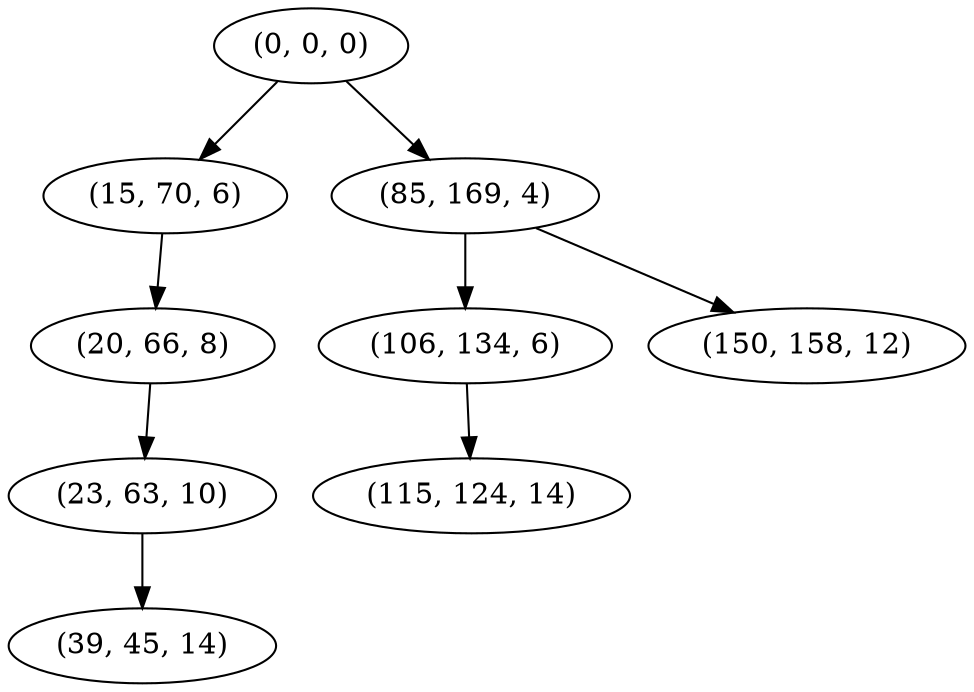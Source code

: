 digraph tree {
    "(0, 0, 0)";
    "(15, 70, 6)";
    "(20, 66, 8)";
    "(23, 63, 10)";
    "(39, 45, 14)";
    "(85, 169, 4)";
    "(106, 134, 6)";
    "(115, 124, 14)";
    "(150, 158, 12)";
    "(0, 0, 0)" -> "(15, 70, 6)";
    "(0, 0, 0)" -> "(85, 169, 4)";
    "(15, 70, 6)" -> "(20, 66, 8)";
    "(20, 66, 8)" -> "(23, 63, 10)";
    "(23, 63, 10)" -> "(39, 45, 14)";
    "(85, 169, 4)" -> "(106, 134, 6)";
    "(85, 169, 4)" -> "(150, 158, 12)";
    "(106, 134, 6)" -> "(115, 124, 14)";
}
